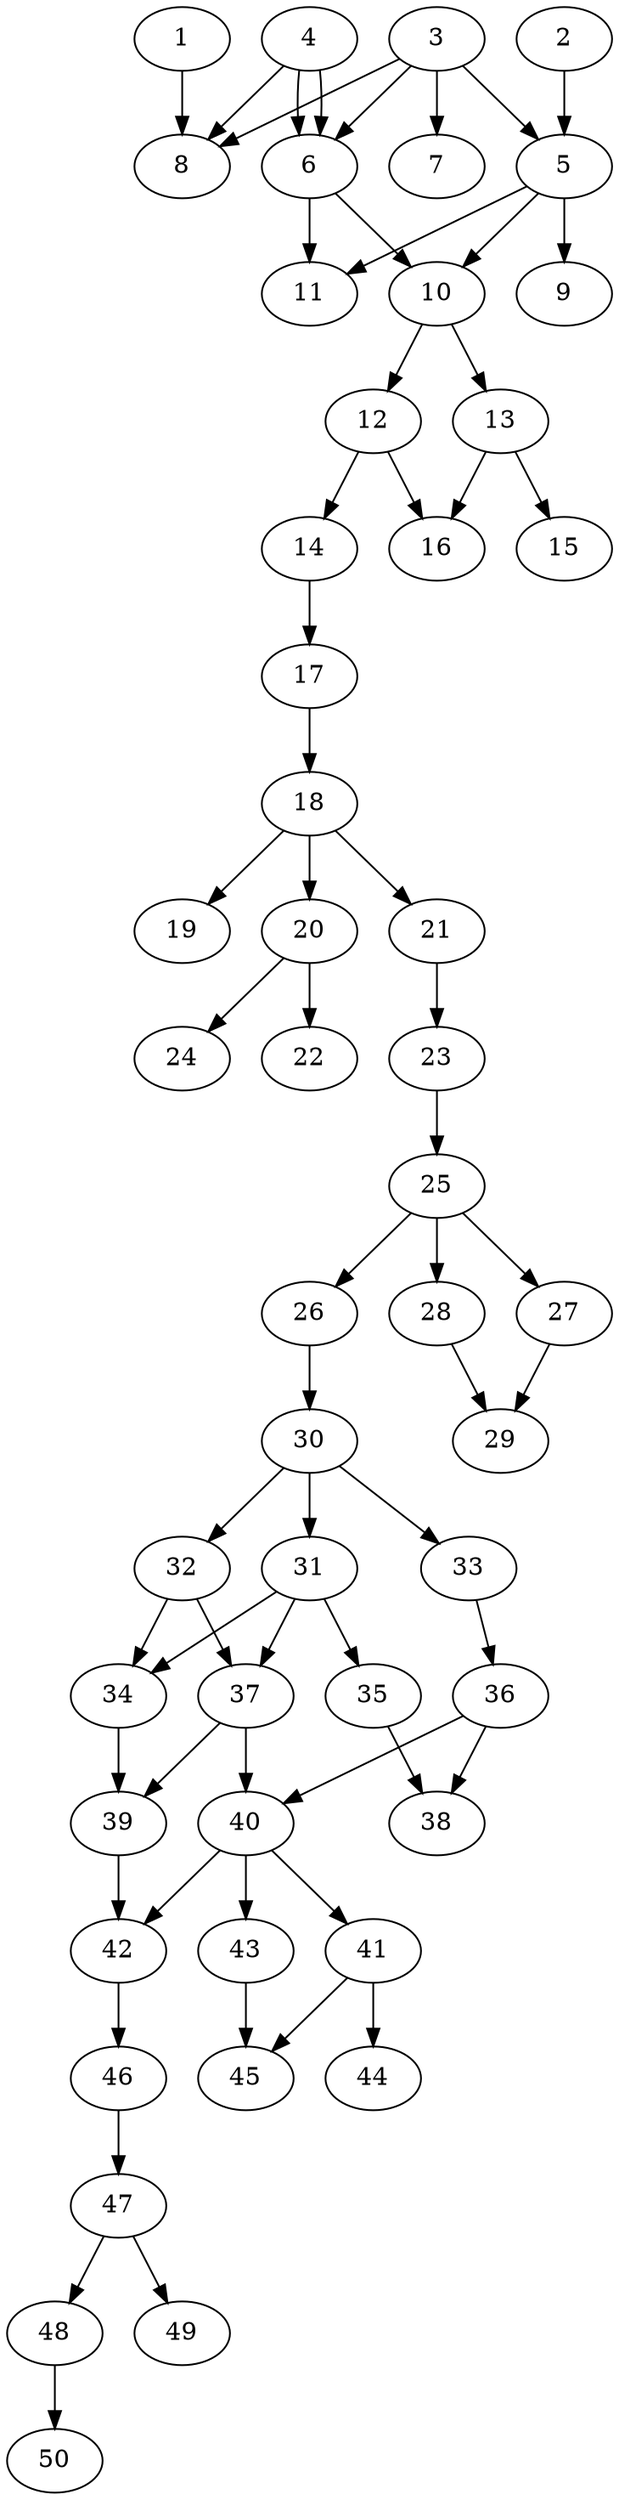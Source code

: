 // DAG automatically generated by daggen at Thu Oct  3 14:07:57 2019
// ./daggen --dot -n 50 --ccr 0.3 --fat 0.3 --regular 0.5 --density 0.6 --mindata 5242880 --maxdata 52428800 
digraph G {
  1 [size="55808000", alpha="0.06", expect_size="16742400"] 
  1 -> 8 [size ="16742400"]
  2 [size="45557760", alpha="0.04", expect_size="13667328"] 
  2 -> 5 [size ="13667328"]
  3 [size="149469867", alpha="0.18", expect_size="44840960"] 
  3 -> 5 [size ="44840960"]
  3 -> 6 [size ="44840960"]
  3 -> 7 [size ="44840960"]
  3 -> 8 [size ="44840960"]
  4 [size="63371947", alpha="0.15", expect_size="19011584"] 
  4 -> 6 [size ="19011584"]
  4 -> 6 [size ="19011584"]
  4 -> 8 [size ="19011584"]
  5 [size="45813760", alpha="0.02", expect_size="13744128"] 
  5 -> 9 [size ="13744128"]
  5 -> 10 [size ="13744128"]
  5 -> 11 [size ="13744128"]
  6 [size="155313493", alpha="0.05", expect_size="46594048"] 
  6 -> 10 [size ="46594048"]
  6 -> 11 [size ="46594048"]
  7 [size="107717973", alpha="0.07", expect_size="32315392"] 
  8 [size="61651627", alpha="0.19", expect_size="18495488"] 
  9 [size="45813760", alpha="0.11", expect_size="13744128"] 
  10 [size="141131093", alpha="0.18", expect_size="42339328"] 
  10 -> 12 [size ="42339328"]
  10 -> 13 [size ="42339328"]
  11 [size="167222613", alpha="0.12", expect_size="50166784"] 
  12 [size="60033707", alpha="0.17", expect_size="18010112"] 
  12 -> 14 [size ="18010112"]
  12 -> 16 [size ="18010112"]
  13 [size="89231360", alpha="0.10", expect_size="26769408"] 
  13 -> 15 [size ="26769408"]
  13 -> 16 [size ="26769408"]
  14 [size="71738027", alpha="0.01", expect_size="21521408"] 
  14 -> 17 [size ="21521408"]
  15 [size="31074987", alpha="0.04", expect_size="9322496"] 
  16 [size="47339520", alpha="0.10", expect_size="14201856"] 
  17 [size="84585813", alpha="0.10", expect_size="25375744"] 
  17 -> 18 [size ="25375744"]
  18 [size="141175467", alpha="0.16", expect_size="42352640"] 
  18 -> 19 [size ="42352640"]
  18 -> 20 [size ="42352640"]
  18 -> 21 [size ="42352640"]
  19 [size="132317867", alpha="0.13", expect_size="39695360"] 
  20 [size="61788160", alpha="0.11", expect_size="18536448"] 
  20 -> 22 [size ="18536448"]
  20 -> 24 [size ="18536448"]
  21 [size="45233493", alpha="0.14", expect_size="13570048"] 
  21 -> 23 [size ="13570048"]
  22 [size="140987733", alpha="0.20", expect_size="42296320"] 
  23 [size="115961173", alpha="0.03", expect_size="34788352"] 
  23 -> 25 [size ="34788352"]
  24 [size="39936000", alpha="0.12", expect_size="11980800"] 
  25 [size="45745493", alpha="0.04", expect_size="13723648"] 
  25 -> 26 [size ="13723648"]
  25 -> 27 [size ="13723648"]
  25 -> 28 [size ="13723648"]
  26 [size="75605333", alpha="0.14", expect_size="22681600"] 
  26 -> 30 [size ="22681600"]
  27 [size="153524907", alpha="0.16", expect_size="46057472"] 
  27 -> 29 [size ="46057472"]
  28 [size="78042453", alpha="0.03", expect_size="23412736"] 
  28 -> 29 [size ="23412736"]
  29 [size="49111040", alpha="0.14", expect_size="14733312"] 
  30 [size="151947947", alpha="0.00", expect_size="45584384"] 
  30 -> 31 [size ="45584384"]
  30 -> 32 [size ="45584384"]
  30 -> 33 [size ="45584384"]
  31 [size="80390827", alpha="0.06", expect_size="24117248"] 
  31 -> 34 [size ="24117248"]
  31 -> 35 [size ="24117248"]
  31 -> 37 [size ="24117248"]
  32 [size="30064640", alpha="0.16", expect_size="9019392"] 
  32 -> 34 [size ="9019392"]
  32 -> 37 [size ="9019392"]
  33 [size="29050880", alpha="0.16", expect_size="8715264"] 
  33 -> 36 [size ="8715264"]
  34 [size="52053333", alpha="0.03", expect_size="15616000"] 
  34 -> 39 [size ="15616000"]
  35 [size="144977920", alpha="0.12", expect_size="43493376"] 
  35 -> 38 [size ="43493376"]
  36 [size="21589333", alpha="0.05", expect_size="6476800"] 
  36 -> 38 [size ="6476800"]
  36 -> 40 [size ="6476800"]
  37 [size="134297600", alpha="0.05", expect_size="40289280"] 
  37 -> 39 [size ="40289280"]
  37 -> 40 [size ="40289280"]
  38 [size="101485227", alpha="0.02", expect_size="30445568"] 
  39 [size="124613973", alpha="0.14", expect_size="37384192"] 
  39 -> 42 [size ="37384192"]
  40 [size="74745173", alpha="0.10", expect_size="22423552"] 
  40 -> 41 [size ="22423552"]
  40 -> 42 [size ="22423552"]
  40 -> 43 [size ="22423552"]
  41 [size="75530240", alpha="0.11", expect_size="22659072"] 
  41 -> 44 [size ="22659072"]
  41 -> 45 [size ="22659072"]
  42 [size="119432533", alpha="0.07", expect_size="35829760"] 
  42 -> 46 [size ="35829760"]
  43 [size="91723093", alpha="0.16", expect_size="27516928"] 
  43 -> 45 [size ="27516928"]
  44 [size="64160427", alpha="0.07", expect_size="19248128"] 
  45 [size="91006293", alpha="0.03", expect_size="27301888"] 
  46 [size="28579840", alpha="0.05", expect_size="8573952"] 
  46 -> 47 [size ="8573952"]
  47 [size="64027307", alpha="0.05", expect_size="19208192"] 
  47 -> 48 [size ="19208192"]
  47 -> 49 [size ="19208192"]
  48 [size="107171840", alpha="0.12", expect_size="32151552"] 
  48 -> 50 [size ="32151552"]
  49 [size="124433067", alpha="0.04", expect_size="37329920"] 
  50 [size="73362773", alpha="0.13", expect_size="22008832"] 
}
